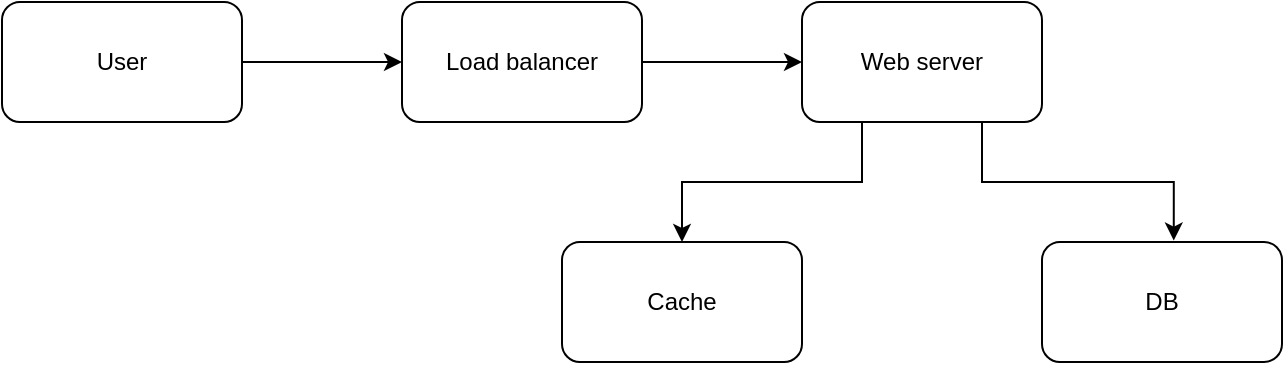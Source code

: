 <mxfile version="22.1.19" type="device">
  <diagram id="JJoEpRGihAE5Xga6SS9n" name="Page-1">
    <mxGraphModel dx="735" dy="482" grid="1" gridSize="10" guides="1" tooltips="1" connect="1" arrows="1" fold="1" page="1" pageScale="1" pageWidth="850" pageHeight="1100" math="0" shadow="0">
      <root>
        <mxCell id="0" />
        <mxCell id="1" parent="0" />
        <mxCell id="QoIUCrYNcnI5Q0w0G2yX-7" style="edgeStyle=orthogonalEdgeStyle;rounded=0;orthogonalLoop=1;jettySize=auto;html=1;exitX=1;exitY=0.5;exitDx=0;exitDy=0;" edge="1" parent="1" source="QoIUCrYNcnI5Q0w0G2yX-2" target="QoIUCrYNcnI5Q0w0G2yX-3">
          <mxGeometry relative="1" as="geometry" />
        </mxCell>
        <mxCell id="QoIUCrYNcnI5Q0w0G2yX-2" value="User" style="rounded=1;whiteSpace=wrap;html=1;" vertex="1" parent="1">
          <mxGeometry x="120" y="120" width="120" height="60" as="geometry" />
        </mxCell>
        <mxCell id="QoIUCrYNcnI5Q0w0G2yX-8" style="edgeStyle=orthogonalEdgeStyle;rounded=0;orthogonalLoop=1;jettySize=auto;html=1;exitX=1;exitY=0.5;exitDx=0;exitDy=0;" edge="1" parent="1" source="QoIUCrYNcnI5Q0w0G2yX-3" target="QoIUCrYNcnI5Q0w0G2yX-4">
          <mxGeometry relative="1" as="geometry" />
        </mxCell>
        <mxCell id="QoIUCrYNcnI5Q0w0G2yX-3" value="Load balancer" style="rounded=1;whiteSpace=wrap;html=1;" vertex="1" parent="1">
          <mxGeometry x="320" y="120" width="120" height="60" as="geometry" />
        </mxCell>
        <mxCell id="QoIUCrYNcnI5Q0w0G2yX-9" style="edgeStyle=orthogonalEdgeStyle;rounded=0;orthogonalLoop=1;jettySize=auto;html=1;exitX=0.25;exitY=1;exitDx=0;exitDy=0;" edge="1" parent="1" source="QoIUCrYNcnI5Q0w0G2yX-4" target="QoIUCrYNcnI5Q0w0G2yX-5">
          <mxGeometry relative="1" as="geometry" />
        </mxCell>
        <mxCell id="QoIUCrYNcnI5Q0w0G2yX-4" value="Web server" style="rounded=1;whiteSpace=wrap;html=1;" vertex="1" parent="1">
          <mxGeometry x="520" y="120" width="120" height="60" as="geometry" />
        </mxCell>
        <mxCell id="QoIUCrYNcnI5Q0w0G2yX-5" value="Cache" style="rounded=1;whiteSpace=wrap;html=1;" vertex="1" parent="1">
          <mxGeometry x="400" y="240" width="120" height="60" as="geometry" />
        </mxCell>
        <mxCell id="QoIUCrYNcnI5Q0w0G2yX-6" value="DB" style="rounded=1;whiteSpace=wrap;html=1;" vertex="1" parent="1">
          <mxGeometry x="640" y="240" width="120" height="60" as="geometry" />
        </mxCell>
        <mxCell id="QoIUCrYNcnI5Q0w0G2yX-10" style="edgeStyle=orthogonalEdgeStyle;rounded=0;orthogonalLoop=1;jettySize=auto;html=1;exitX=0.75;exitY=1;exitDx=0;exitDy=0;entryX=0.549;entryY=-0.012;entryDx=0;entryDy=0;entryPerimeter=0;" edge="1" parent="1" source="QoIUCrYNcnI5Q0w0G2yX-4" target="QoIUCrYNcnI5Q0w0G2yX-6">
          <mxGeometry relative="1" as="geometry" />
        </mxCell>
      </root>
    </mxGraphModel>
  </diagram>
</mxfile>
